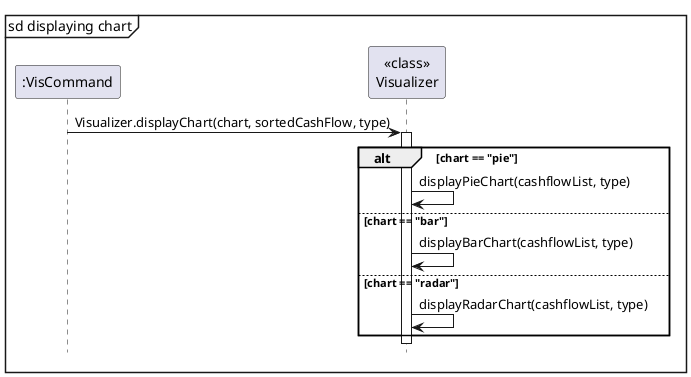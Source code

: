 @startuml

mainframe sd displaying chart

participant ":VisCommand"
participant "<<class>>\nVisualizer"

":VisCommand"-> "<<class>>\nVisualizer": Visualizer.displayChart(chart, sortedCashFlow, type)

activate "<<class>>\nVisualizer"

alt chart == "pie"
    "<<class>>\nVisualizer" -> "<<class>>\nVisualizer": displayPieChart(cashflowList, type)
else chart == "bar"
    "<<class>>\nVisualizer" -> "<<class>>\nVisualizer": displayBarChart(cashflowList, type)
else chart == "radar"
    "<<class>>\nVisualizer" -> "<<class>>\nVisualizer": displayRadarChart(cashflowList, type)
end

hide footbox

@enduml